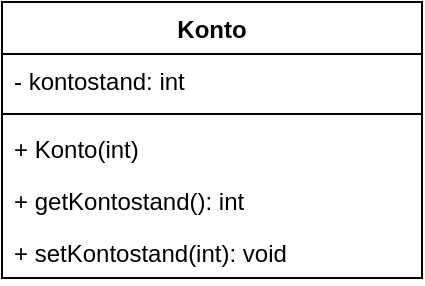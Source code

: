 <mxfile>
    <diagram name="Konto" id="0cNxYirCoF3FAIngxuJC">
        <mxGraphModel dx="320" dy="344" grid="1" gridSize="10" guides="1" tooltips="1" connect="1" arrows="1" fold="1" page="1" pageScale="1" pageWidth="827" pageHeight="1169" math="0" shadow="0">
            <root>
                <mxCell id="2RfNIHYXHJ-OlTvXYvh6-0"/>
                <mxCell id="2RfNIHYXHJ-OlTvXYvh6-1" parent="2RfNIHYXHJ-OlTvXYvh6-0"/>
                <mxCell id="2RfNIHYXHJ-OlTvXYvh6-2" value="Konto" style="swimlane;fontStyle=1;align=center;verticalAlign=top;childLayout=stackLayout;horizontal=1;startSize=26;horizontalStack=0;resizeParent=1;resizeParentMax=0;resizeLast=0;collapsible=1;marginBottom=0;" parent="2RfNIHYXHJ-OlTvXYvh6-1" vertex="1">
                    <mxGeometry x="280" y="80" width="210" height="138" as="geometry">
                        <mxRectangle x="500" y="110" width="100" height="26" as="alternateBounds"/>
                    </mxGeometry>
                </mxCell>
                <mxCell id="2RfNIHYXHJ-OlTvXYvh6-5" value="- kontostand: int" style="text;strokeColor=none;fillColor=none;align=left;verticalAlign=top;spacingLeft=4;spacingRight=4;overflow=hidden;rotatable=0;points=[[0,0.5],[1,0.5]];portConstraint=eastwest;" parent="2RfNIHYXHJ-OlTvXYvh6-2" vertex="1">
                    <mxGeometry y="26" width="210" height="26" as="geometry"/>
                </mxCell>
                <mxCell id="2RfNIHYXHJ-OlTvXYvh6-6" value="" style="line;strokeWidth=1;fillColor=none;align=left;verticalAlign=middle;spacingTop=-1;spacingLeft=3;spacingRight=3;rotatable=0;labelPosition=right;points=[];portConstraint=eastwest;" parent="2RfNIHYXHJ-OlTvXYvh6-2" vertex="1">
                    <mxGeometry y="52" width="210" height="8" as="geometry"/>
                </mxCell>
                <mxCell id="2RfNIHYXHJ-OlTvXYvh6-7" value="+ Konto(int)" style="text;strokeColor=none;fillColor=none;align=left;verticalAlign=top;spacingLeft=4;spacingRight=4;overflow=hidden;rotatable=0;points=[[0,0.5],[1,0.5]];portConstraint=eastwest;" parent="2RfNIHYXHJ-OlTvXYvh6-2" vertex="1">
                    <mxGeometry y="60" width="210" height="26" as="geometry"/>
                </mxCell>
                <mxCell id="2RfNIHYXHJ-OlTvXYvh6-9" value="+ getKontostand(): int" style="text;strokeColor=none;fillColor=none;align=left;verticalAlign=top;spacingLeft=4;spacingRight=4;overflow=hidden;rotatable=0;points=[[0,0.5],[1,0.5]];portConstraint=eastwest;" parent="2RfNIHYXHJ-OlTvXYvh6-2" vertex="1">
                    <mxGeometry y="86" width="210" height="26" as="geometry"/>
                </mxCell>
                <mxCell id="0" value="+ setKontostand(int): void" style="text;strokeColor=none;fillColor=none;align=left;verticalAlign=top;spacingLeft=4;spacingRight=4;overflow=hidden;rotatable=0;points=[[0,0.5],[1,0.5]];portConstraint=eastwest;" parent="2RfNIHYXHJ-OlTvXYvh6-2" vertex="1">
                    <mxGeometry y="112" width="210" height="26" as="geometry"/>
                </mxCell>
            </root>
        </mxGraphModel>
    </diagram>
    <diagram name="App / Konto" id="rIq06EN41jE3vTcPL47a">
        <mxGraphModel dx="320" dy="344" grid="1" gridSize="10" guides="1" tooltips="1" connect="1" arrows="1" fold="1" page="1" pageScale="1" pageWidth="827" pageHeight="1169" math="0" shadow="0">
            <root>
                <mxCell id="-F6rtsNmkIE3war42C6L-0"/>
                <mxCell id="-F6rtsNmkIE3war42C6L-1" parent="-F6rtsNmkIE3war42C6L-0"/>
                <mxCell id="-F6rtsNmkIE3war42C6L-2" value="Konto" style="swimlane;fontStyle=1;align=center;verticalAlign=top;childLayout=stackLayout;horizontal=1;startSize=26;horizontalStack=0;resizeParent=1;resizeParentMax=0;resizeLast=0;collapsible=1;marginBottom=0;" parent="-F6rtsNmkIE3war42C6L-1" vertex="1">
                    <mxGeometry x="280" y="120" width="210" height="138" as="geometry">
                        <mxRectangle x="500" y="110" width="100" height="26" as="alternateBounds"/>
                    </mxGeometry>
                </mxCell>
                <mxCell id="-F6rtsNmkIE3war42C6L-3" value="- kontostand: int" style="text;strokeColor=none;fillColor=none;align=left;verticalAlign=top;spacingLeft=4;spacingRight=4;overflow=hidden;rotatable=0;points=[[0,0.5],[1,0.5]];portConstraint=eastwest;" parent="-F6rtsNmkIE3war42C6L-2" vertex="1">
                    <mxGeometry y="26" width="210" height="26" as="geometry"/>
                </mxCell>
                <mxCell id="-F6rtsNmkIE3war42C6L-4" value="" style="line;strokeWidth=1;fillColor=none;align=left;verticalAlign=middle;spacingTop=-1;spacingLeft=3;spacingRight=3;rotatable=0;labelPosition=right;points=[];portConstraint=eastwest;" parent="-F6rtsNmkIE3war42C6L-2" vertex="1">
                    <mxGeometry y="52" width="210" height="8" as="geometry"/>
                </mxCell>
                <mxCell id="-F6rtsNmkIE3war42C6L-5" value="+ Konto(int)" style="text;strokeColor=none;fillColor=none;align=left;verticalAlign=top;spacingLeft=4;spacingRight=4;overflow=hidden;rotatable=0;points=[[0,0.5],[1,0.5]];portConstraint=eastwest;" parent="-F6rtsNmkIE3war42C6L-2" vertex="1">
                    <mxGeometry y="60" width="210" height="26" as="geometry"/>
                </mxCell>
                <mxCell id="-F6rtsNmkIE3war42C6L-6" value="+ getKontostand(): int" style="text;strokeColor=none;fillColor=none;align=left;verticalAlign=top;spacingLeft=4;spacingRight=4;overflow=hidden;rotatable=0;points=[[0,0.5],[1,0.5]];portConstraint=eastwest;" parent="-F6rtsNmkIE3war42C6L-2" vertex="1">
                    <mxGeometry y="86" width="210" height="26" as="geometry"/>
                </mxCell>
                <mxCell id="-F6rtsNmkIE3war42C6L-7" value="+ setKontostand(int): void" style="text;strokeColor=none;fillColor=none;align=left;verticalAlign=top;spacingLeft=4;spacingRight=4;overflow=hidden;rotatable=0;points=[[0,0.5],[1,0.5]];portConstraint=eastwest;" parent="-F6rtsNmkIE3war42C6L-2" vertex="1">
                    <mxGeometry y="112" width="210" height="26" as="geometry"/>
                </mxCell>
                <mxCell id="-F6rtsNmkIE3war42C6L-8" value="App" style="swimlane;fontStyle=3;align=center;verticalAlign=top;childLayout=stackLayout;horizontal=1;startSize=26;horizontalStack=0;resizeParent=1;resizeParentMax=0;resizeLast=0;collapsible=1;marginBottom=0;" parent="-F6rtsNmkIE3war42C6L-1" vertex="1">
                    <mxGeometry x="60" y="120" width="140" height="86" as="geometry">
                        <mxRectangle x="500" y="110" width="100" height="26" as="alternateBounds"/>
                    </mxGeometry>
                </mxCell>
                <mxCell id="-F6rtsNmkIE3war42C6L-10" value="" style="line;strokeWidth=1;fillColor=none;align=left;verticalAlign=middle;spacingTop=-1;spacingLeft=3;spacingRight=3;rotatable=0;labelPosition=right;points=[];portConstraint=eastwest;" parent="-F6rtsNmkIE3war42C6L-8" vertex="1">
                    <mxGeometry y="26" width="140" height="8" as="geometry"/>
                </mxCell>
                <mxCell id="-F6rtsNmkIE3war42C6L-11" value="+ main(String[]):void" style="text;strokeColor=none;fillColor=none;align=left;verticalAlign=top;spacingLeft=4;spacingRight=4;overflow=hidden;rotatable=0;points=[[0,0.5],[1,0.5]];portConstraint=eastwest;fontStyle=4" parent="-F6rtsNmkIE3war42C6L-8" vertex="1">
                    <mxGeometry y="34" width="140" height="26" as="geometry"/>
                </mxCell>
                <mxCell id="-F6rtsNmkIE3war42C6L-12" value="- output(String): void" style="text;strokeColor=none;fillColor=none;align=left;verticalAlign=top;spacingLeft=4;spacingRight=4;overflow=hidden;rotatable=0;points=[[0,0.5],[1,0.5]];portConstraint=eastwest;fontStyle=4" parent="-F6rtsNmkIE3war42C6L-8" vertex="1">
                    <mxGeometry y="60" width="140" height="26" as="geometry"/>
                </mxCell>
                <mxCell id="-F6rtsNmkIE3war42C6L-14" value="" style="edgeStyle=none;html=1;entryX=0;entryY=0.5;entryDx=0;entryDy=0;exitX=1.006;exitY=0.188;exitDx=0;exitDy=0;exitPerimeter=0;" parent="-F6rtsNmkIE3war42C6L-1" source="-F6rtsNmkIE3war42C6L-11" target="-F6rtsNmkIE3war42C6L-3" edge="1">
                    <mxGeometry relative="1" as="geometry"/>
                </mxCell>
            </root>
        </mxGraphModel>
    </diagram>
</mxfile>